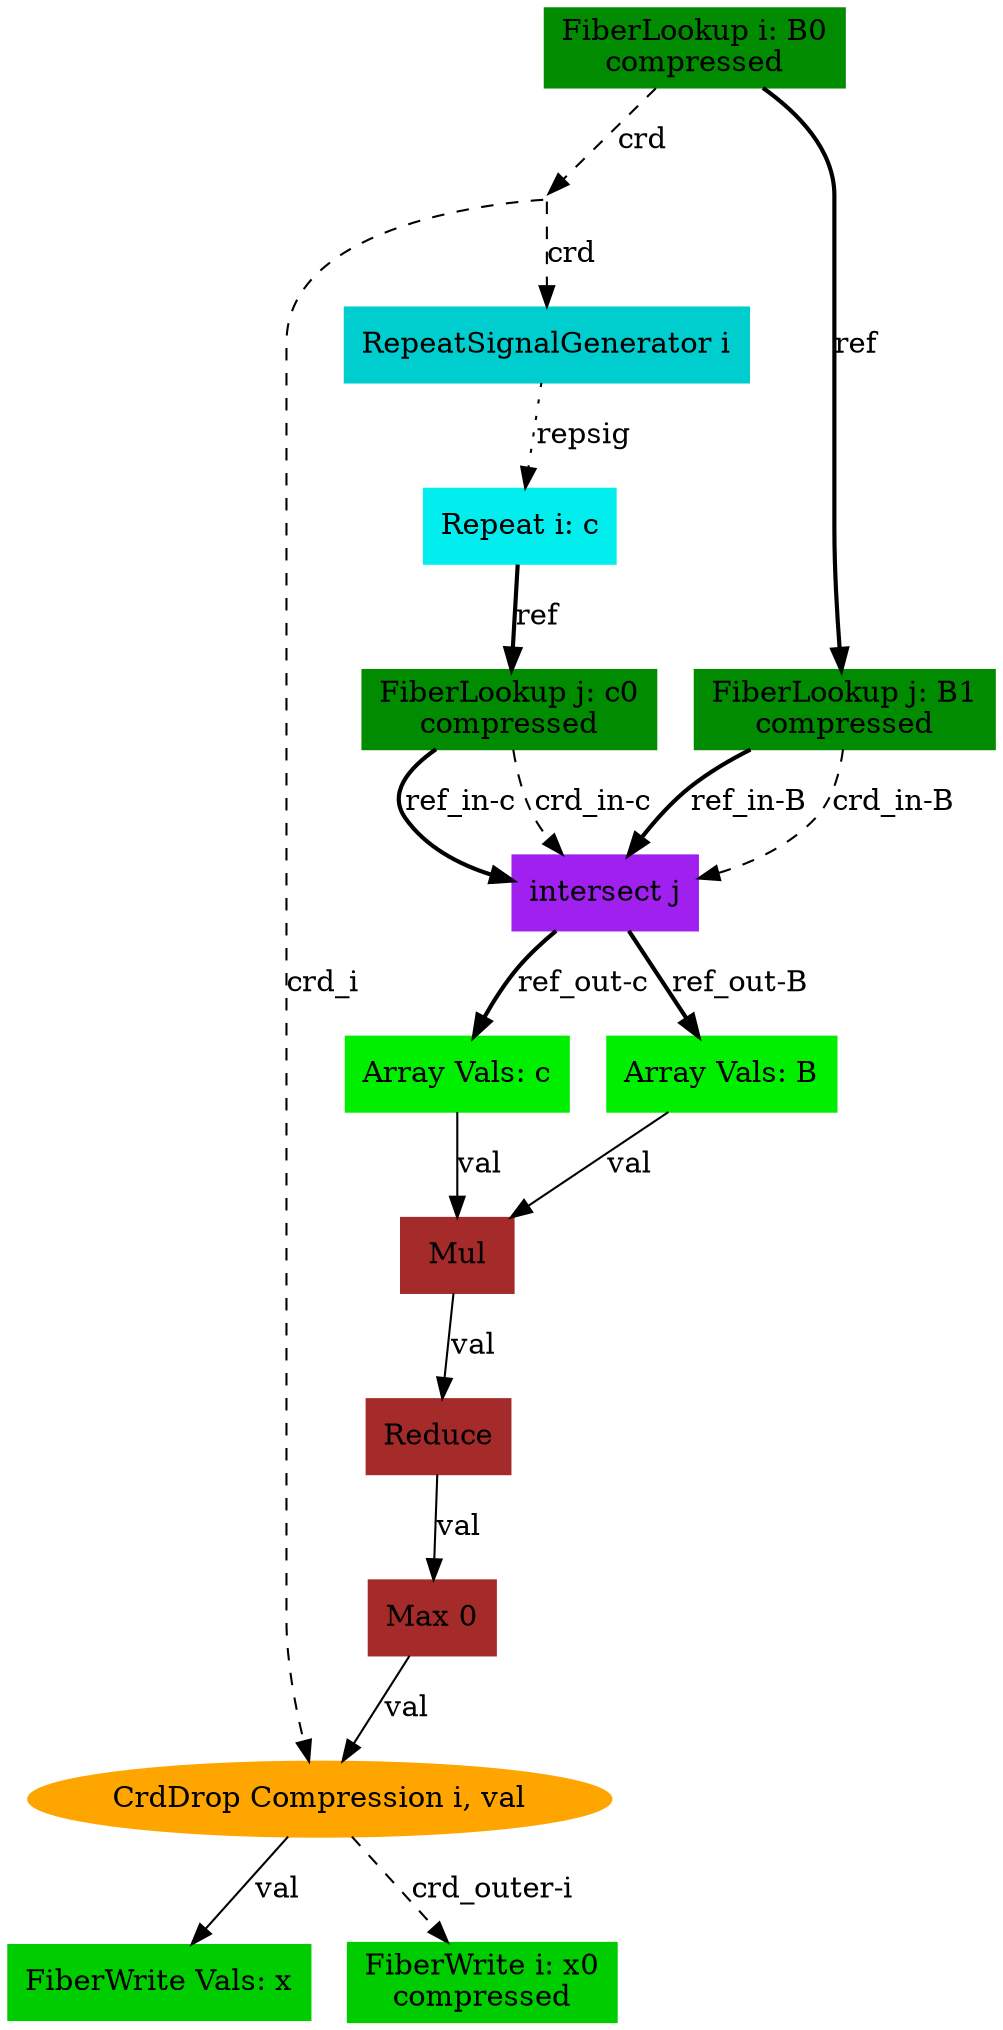 digraph SAM {
    comment="x=s0,B=ss01,c=d0"
    14 [comment="type=fiberlookup,index=i,tensor=B,mode=0,format=compressed,src=true,root=true" label="FiberLookup i: B0\ncompressed" color=green4 shape=box style=filled type="fiberlookup" index="i" tensor="B" mode="0" format="compressed" src="true" root="true"]
    13 [comment="type=broadcast" shape=point style=invis type="broadcast"]
    12 [comment="type=repsiggen,index=i" label="RepeatSignalGenerator i" color=cyan3 shape=box style=filled type="repsiggen" index="i"]
    11 [comment="type=repeat,index=i,tensor=c,root=true" label="Repeat i: c" color=cyan2 shape=box style=filled type="repeat" index="i" tensor="c" root="true"]
    10 [comment="type=fiberlookup,index=j,tensor=c,mode=0,format=dense,src=true,root=false" label="FiberLookup j: c0\ncompressed" color=green4 shape=box style=filled type="fiberlookup" index="j" tensor="c" mode="0" format="dense" src="true" root="false"]
    8 [comment="type=intersect,index=j" label="intersect j" color=purple shape=box style=filled type="intersect" index="j"]
    5 [comment="type=arrayvals,tensor=B" label="Array Vals: B" color=green2 shape=box style=filled type="arrayvals" tensor="B"]
    4 [comment="type=mul" label="Mul" color=brown shape=box style=filled type="mul"]
    3 [comment="type=reduce" label="Reduce" color=brown shape=box style=filled type="reduce"]
    6 [comment="type=arrayvals,tensor=c" label="Array Vals: c" color=green2 shape=box style=filled type="arrayvals" tensor="c"]
    9 [comment="type=fiberlookup,index=j,tensor=B,mode=1,format=compressed,src=true,root=false" label="FiberLookup j: B1\ncompressed" color=green4 shape=box style=filled type="fiberlookup" index="j" tensor="B" mode="1" format="compressed" src="true" root="false"]
    

    20 [comment="type=max" label="Max 0" color=brown shape=box style=filled type="max"]
    0 [comment="type=fiberwrite,mode=vals,tensor=x,size=1*B0_dim,sink=true" label="FiberWrite Vals: x" color=green3 shape=box style=filled type="fiberwrite" tensor="x" mode="vals" size="1*B0_dim" sink="true"]
    21 [comment="type=crddrop,outer=i,inner=val,mode=0" label="CrdDrop Compression i, val" color=orange style=filled type="crddrop" outer="i" inner="val" mode="0"]
    2 [comment="type=fiberwrite,index=i,tensor=x,mode=0,format=compressed,segsize=2,crdsize=B0_dim,sink=true" label="FiberWrite i: x0\ncompressed" color=green3 shape=box style=filled type="fiberwrite" index="i" tensor="x" mode="0" format="compressed" segsize="2" crdsize="B0_dim" sink="true"]



    14 -> 13 [label="crd" style=dashed type="crd" comment=""]
    13 -> 12 [label="crd" style=dashed type="crd" comment=""]
    12 -> 11 [label="repsig" style=dotted type="repsig"]
    11 -> 10 [label="ref" style=bold type="ref"]
    10 -> 8 [label="crd_in-c" style=dashed type="crd" comment="in-c"]
    8 -> 5 [label="ref_out-B" style=bold type="ref" comment="out-B"]
    5 -> 4 [label="val" type="val"]
    8 -> 6 [label="ref_out-c" style=bold type="ref" comment="out-c"]
    6 -> 4 [label="val" type="val"]
    10 -> 8 [label="ref_in-c" style=bold type="ref" comment="in-c"]
    14 -> 9 [label="ref" style=bold type="ref" comment=""]
    9 -> 8 [label="crd_in-B" style=dashed type="crd" comment="in-B"]
    9 -> 8 [label="ref_in-B" style=bold type="ref" comment="in-B"]
    

    4 -> 3 [label="val" type="val"]


    3 -> 20 [label="val" type="val" comment="val"]
    20 -> 21 [label="val" type="val" comment="inner-val"]
    13 -> 21 [label="crd_i" style=dashed type="crd" comment="i"]
    21 -> 0 [label="val" type="val", comment="val"]
    21 -> 2 [label="crd_outer-i" style=dashed type="crd" comment="outer-i"]

}
